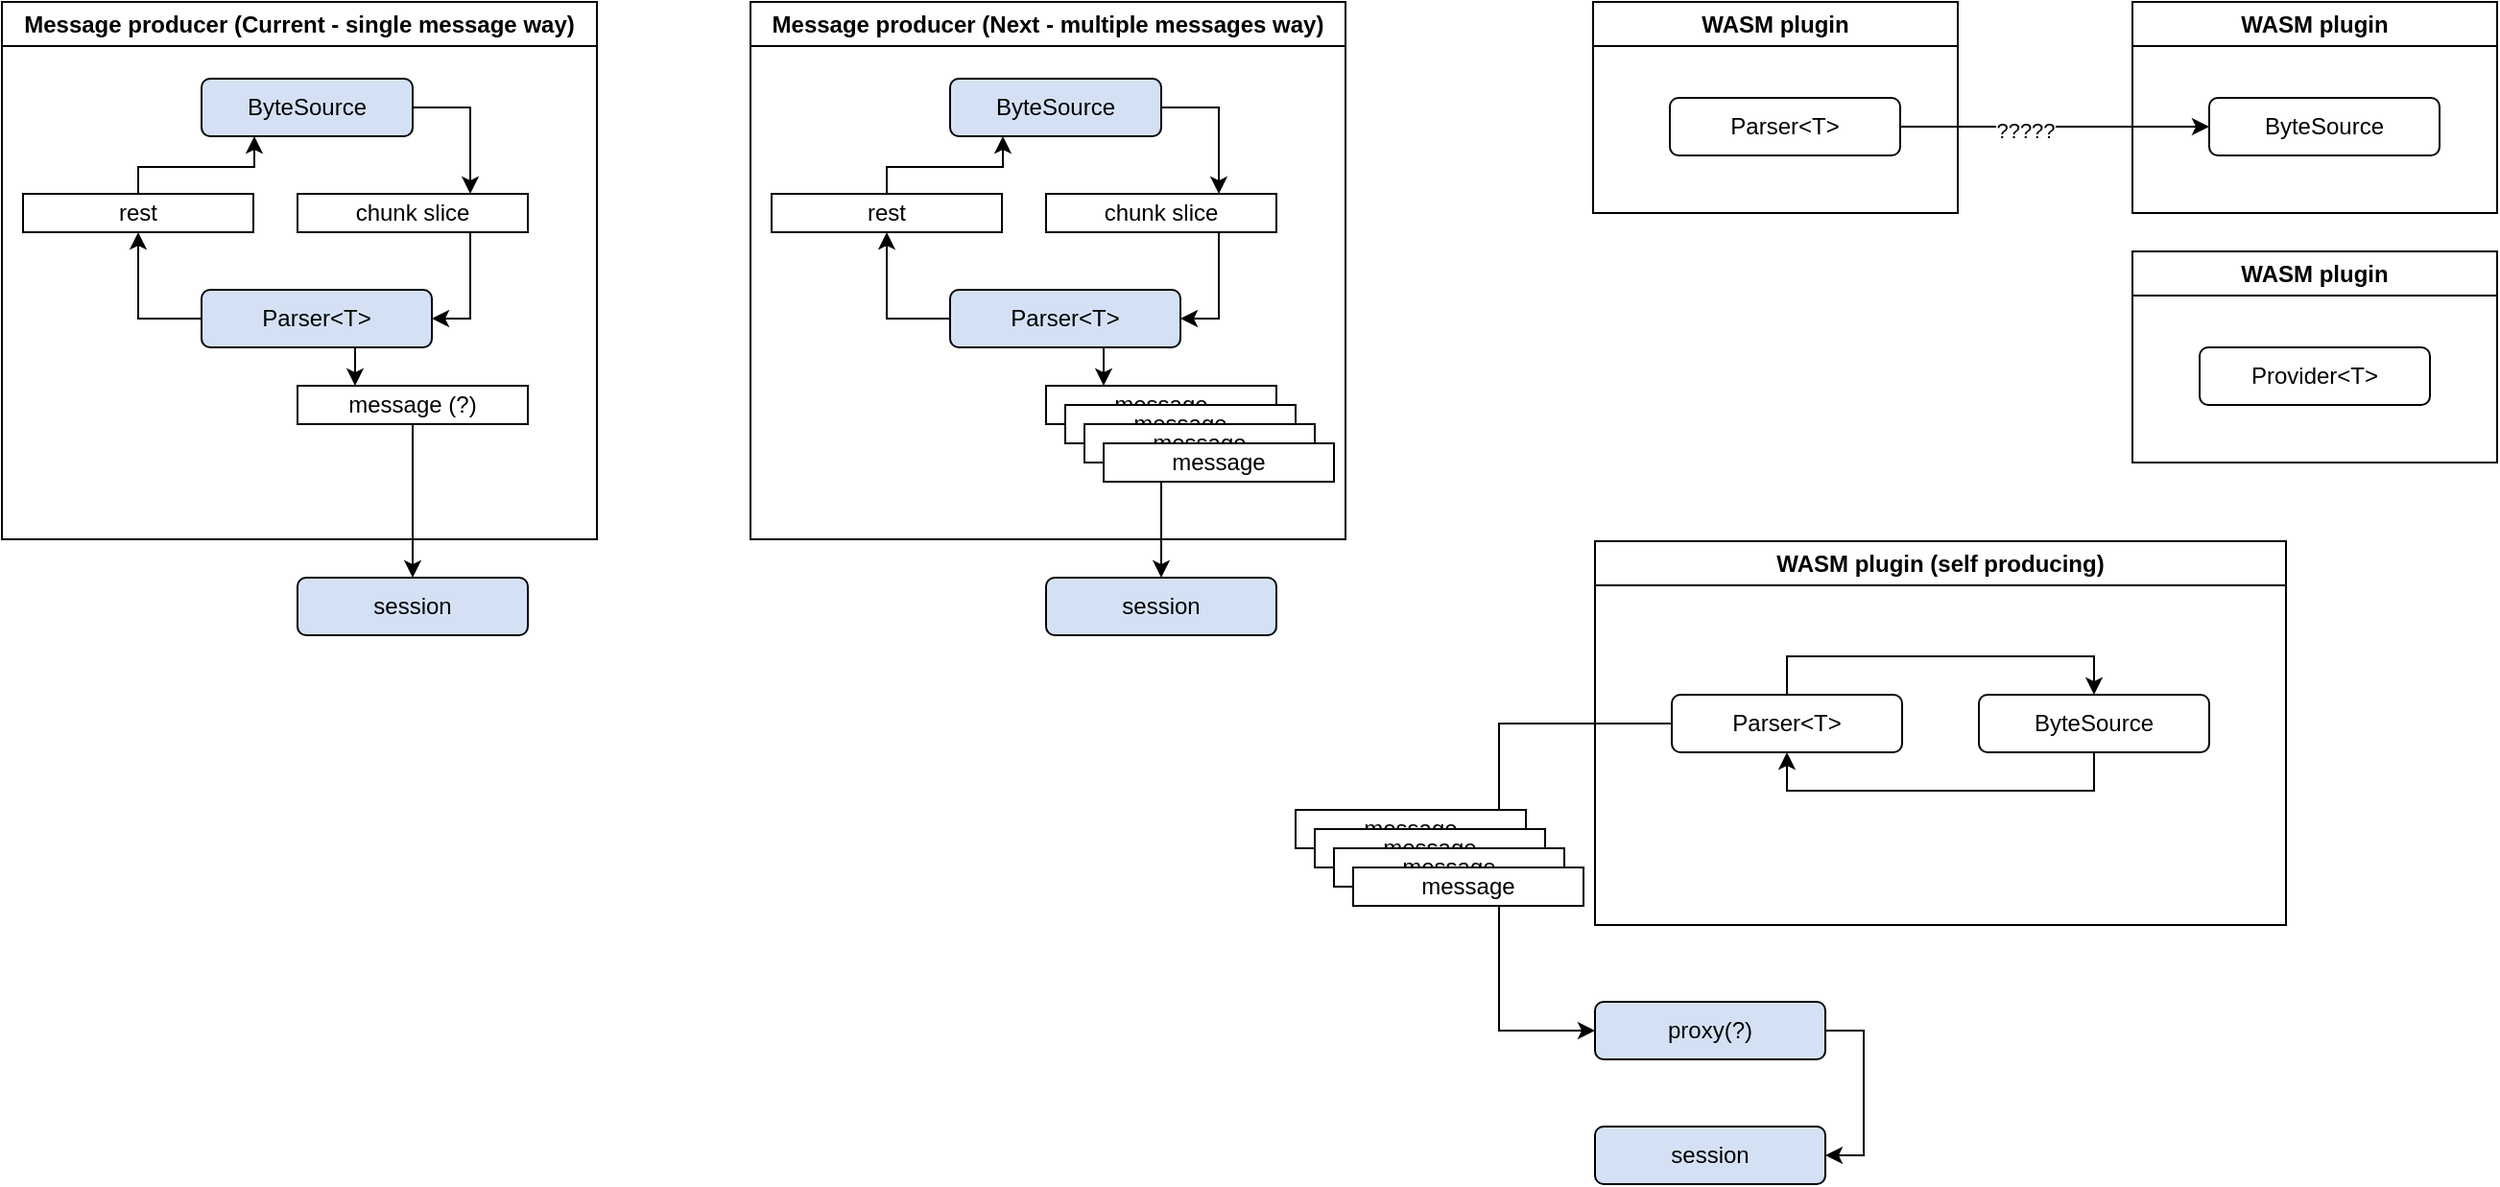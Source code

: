 <mxfile version="24.4.8" type="github">
  <diagram id="C5RBs43oDa-KdzZeNtuy" name="Page-1">
    <mxGraphModel dx="2261" dy="700" grid="1" gridSize="10" guides="1" tooltips="1" connect="1" arrows="1" fold="1" page="1" pageScale="1" pageWidth="827" pageHeight="1169" math="0" shadow="0">
      <root>
        <mxCell id="WIyWlLk6GJQsqaUBKTNV-0" />
        <mxCell id="WIyWlLk6GJQsqaUBKTNV-1" parent="WIyWlLk6GJQsqaUBKTNV-0" />
        <mxCell id="3XZQXlfWW6qlktNeJj7T-0" value="Message producer (Current - single message way)" style="swimlane;whiteSpace=wrap;html=1;" vertex="1" parent="WIyWlLk6GJQsqaUBKTNV-1">
          <mxGeometry x="-510" y="40" width="310" height="280" as="geometry" />
        </mxCell>
        <mxCell id="3XZQXlfWW6qlktNeJj7T-11" style="edgeStyle=orthogonalEdgeStyle;rounded=0;orthogonalLoop=1;jettySize=auto;html=1;exitX=1;exitY=0.5;exitDx=0;exitDy=0;entryX=0.75;entryY=0;entryDx=0;entryDy=0;" edge="1" parent="3XZQXlfWW6qlktNeJj7T-0" source="h4gprxFhjRKRvGBKynTk-0" target="3XZQXlfWW6qlktNeJj7T-10">
          <mxGeometry relative="1" as="geometry" />
        </mxCell>
        <mxCell id="h4gprxFhjRKRvGBKynTk-0" value="ByteSource" style="rounded=1;whiteSpace=wrap;html=1;fillColor=#D4E1F5;" parent="3XZQXlfWW6qlktNeJj7T-0" vertex="1">
          <mxGeometry x="104" y="40" width="110" height="30" as="geometry" />
        </mxCell>
        <mxCell id="3XZQXlfWW6qlktNeJj7T-12" style="edgeStyle=orthogonalEdgeStyle;rounded=0;orthogonalLoop=1;jettySize=auto;html=1;exitX=0.75;exitY=1;exitDx=0;exitDy=0;entryX=1;entryY=0.5;entryDx=0;entryDy=0;" edge="1" parent="3XZQXlfWW6qlktNeJj7T-0" source="3XZQXlfWW6qlktNeJj7T-10" target="h4gprxFhjRKRvGBKynTk-1">
          <mxGeometry relative="1" as="geometry" />
        </mxCell>
        <mxCell id="3XZQXlfWW6qlktNeJj7T-10" value="chunk slice" style="rounded=0;whiteSpace=wrap;html=1;" vertex="1" parent="3XZQXlfWW6qlktNeJj7T-0">
          <mxGeometry x="154" y="100" width="120" height="20" as="geometry" />
        </mxCell>
        <mxCell id="3XZQXlfWW6qlktNeJj7T-14" style="edgeStyle=orthogonalEdgeStyle;rounded=0;orthogonalLoop=1;jettySize=auto;html=1;exitX=0.75;exitY=1;exitDx=0;exitDy=0;entryX=0.25;entryY=0;entryDx=0;entryDy=0;" edge="1" parent="3XZQXlfWW6qlktNeJj7T-0" source="h4gprxFhjRKRvGBKynTk-1" target="3XZQXlfWW6qlktNeJj7T-13">
          <mxGeometry relative="1" as="geometry" />
        </mxCell>
        <mxCell id="3XZQXlfWW6qlktNeJj7T-16" style="edgeStyle=orthogonalEdgeStyle;rounded=0;orthogonalLoop=1;jettySize=auto;html=1;exitX=0;exitY=0.5;exitDx=0;exitDy=0;" edge="1" parent="3XZQXlfWW6qlktNeJj7T-0" source="h4gprxFhjRKRvGBKynTk-1" target="3XZQXlfWW6qlktNeJj7T-15">
          <mxGeometry relative="1" as="geometry" />
        </mxCell>
        <mxCell id="h4gprxFhjRKRvGBKynTk-1" value="Parser&amp;lt;T&amp;gt;" style="rounded=1;whiteSpace=wrap;html=1;fillColor=#D4E1F5;" parent="3XZQXlfWW6qlktNeJj7T-0" vertex="1">
          <mxGeometry x="104" y="150" width="120" height="30" as="geometry" />
        </mxCell>
        <mxCell id="3XZQXlfWW6qlktNeJj7T-13" value="message (?)" style="rounded=0;whiteSpace=wrap;html=1;" vertex="1" parent="3XZQXlfWW6qlktNeJj7T-0">
          <mxGeometry x="154" y="200" width="120" height="20" as="geometry" />
        </mxCell>
        <mxCell id="3XZQXlfWW6qlktNeJj7T-17" style="edgeStyle=orthogonalEdgeStyle;rounded=0;orthogonalLoop=1;jettySize=auto;html=1;exitX=0.5;exitY=0;exitDx=0;exitDy=0;entryX=0.25;entryY=1;entryDx=0;entryDy=0;" edge="1" parent="3XZQXlfWW6qlktNeJj7T-0" target="h4gprxFhjRKRvGBKynTk-0">
          <mxGeometry relative="1" as="geometry">
            <mxPoint x="71" y="106" as="sourcePoint" />
            <mxPoint x="131.5" y="76" as="targetPoint" />
            <Array as="points">
              <mxPoint x="71" y="86" />
              <mxPoint x="132" y="86" />
            </Array>
          </mxGeometry>
        </mxCell>
        <mxCell id="3XZQXlfWW6qlktNeJj7T-15" value="rest" style="rounded=0;whiteSpace=wrap;html=1;" vertex="1" parent="3XZQXlfWW6qlktNeJj7T-0">
          <mxGeometry x="11" y="100" width="120" height="20" as="geometry" />
        </mxCell>
        <mxCell id="3XZQXlfWW6qlktNeJj7T-4" value="WASM plugin" style="swimlane;whiteSpace=wrap;html=1;" vertex="1" parent="WIyWlLk6GJQsqaUBKTNV-1">
          <mxGeometry x="319" y="40" width="190" height="110" as="geometry" />
        </mxCell>
        <mxCell id="3XZQXlfWW6qlktNeJj7T-5" value="Parser&amp;lt;T&amp;gt;" style="rounded=1;whiteSpace=wrap;html=1;" vertex="1" parent="3XZQXlfWW6qlktNeJj7T-4">
          <mxGeometry x="40" y="50" width="120" height="30" as="geometry" />
        </mxCell>
        <mxCell id="3XZQXlfWW6qlktNeJj7T-7" value="WASM plugin (self producing)" style="swimlane;whiteSpace=wrap;html=1;" vertex="1" parent="WIyWlLk6GJQsqaUBKTNV-1">
          <mxGeometry x="320" y="321" width="360" height="200" as="geometry" />
        </mxCell>
        <mxCell id="3XZQXlfWW6qlktNeJj7T-40" style="edgeStyle=orthogonalEdgeStyle;rounded=0;orthogonalLoop=1;jettySize=auto;html=1;exitX=0.5;exitY=0;exitDx=0;exitDy=0;entryX=0.5;entryY=0;entryDx=0;entryDy=0;" edge="1" parent="3XZQXlfWW6qlktNeJj7T-7" source="3XZQXlfWW6qlktNeJj7T-8" target="3XZQXlfWW6qlktNeJj7T-9">
          <mxGeometry relative="1" as="geometry" />
        </mxCell>
        <mxCell id="3XZQXlfWW6qlktNeJj7T-8" value="Parser&amp;lt;T&amp;gt;" style="rounded=1;whiteSpace=wrap;html=1;" vertex="1" parent="3XZQXlfWW6qlktNeJj7T-7">
          <mxGeometry x="40" y="80" width="120" height="30" as="geometry" />
        </mxCell>
        <mxCell id="3XZQXlfWW6qlktNeJj7T-41" style="edgeStyle=orthogonalEdgeStyle;rounded=0;orthogonalLoop=1;jettySize=auto;html=1;exitX=0.5;exitY=1;exitDx=0;exitDy=0;entryX=0.5;entryY=1;entryDx=0;entryDy=0;" edge="1" parent="3XZQXlfWW6qlktNeJj7T-7" source="3XZQXlfWW6qlktNeJj7T-9" target="3XZQXlfWW6qlktNeJj7T-8">
          <mxGeometry relative="1" as="geometry" />
        </mxCell>
        <mxCell id="3XZQXlfWW6qlktNeJj7T-9" value="ByteSource" style="rounded=1;whiteSpace=wrap;html=1;" vertex="1" parent="3XZQXlfWW6qlktNeJj7T-7">
          <mxGeometry x="200" y="80" width="120" height="30" as="geometry" />
        </mxCell>
        <mxCell id="3XZQXlfWW6qlktNeJj7T-18" style="edgeStyle=orthogonalEdgeStyle;rounded=0;orthogonalLoop=1;jettySize=auto;html=1;exitX=0.5;exitY=1;exitDx=0;exitDy=0;entryX=0.5;entryY=0;entryDx=0;entryDy=0;" edge="1" parent="WIyWlLk6GJQsqaUBKTNV-1" source="3XZQXlfWW6qlktNeJj7T-13" target="3XZQXlfWW6qlktNeJj7T-39">
          <mxGeometry relative="1" as="geometry">
            <mxPoint x="-290" y="340" as="targetPoint" />
          </mxGeometry>
        </mxCell>
        <mxCell id="3XZQXlfWW6qlktNeJj7T-19" value="Message producer (Next - multiple messages way)" style="swimlane;whiteSpace=wrap;html=1;" vertex="1" parent="WIyWlLk6GJQsqaUBKTNV-1">
          <mxGeometry x="-120" y="40" width="310" height="280" as="geometry" />
        </mxCell>
        <mxCell id="3XZQXlfWW6qlktNeJj7T-20" style="edgeStyle=orthogonalEdgeStyle;rounded=0;orthogonalLoop=1;jettySize=auto;html=1;exitX=1;exitY=0.5;exitDx=0;exitDy=0;entryX=0.75;entryY=0;entryDx=0;entryDy=0;" edge="1" parent="3XZQXlfWW6qlktNeJj7T-19" source="3XZQXlfWW6qlktNeJj7T-21" target="3XZQXlfWW6qlktNeJj7T-23">
          <mxGeometry relative="1" as="geometry" />
        </mxCell>
        <mxCell id="3XZQXlfWW6qlktNeJj7T-21" value="ByteSource" style="rounded=1;whiteSpace=wrap;html=1;fillColor=#D4E1F5;" vertex="1" parent="3XZQXlfWW6qlktNeJj7T-19">
          <mxGeometry x="104" y="40" width="110" height="30" as="geometry" />
        </mxCell>
        <mxCell id="3XZQXlfWW6qlktNeJj7T-22" style="edgeStyle=orthogonalEdgeStyle;rounded=0;orthogonalLoop=1;jettySize=auto;html=1;exitX=0.75;exitY=1;exitDx=0;exitDy=0;entryX=1;entryY=0.5;entryDx=0;entryDy=0;" edge="1" parent="3XZQXlfWW6qlktNeJj7T-19" source="3XZQXlfWW6qlktNeJj7T-23" target="3XZQXlfWW6qlktNeJj7T-26">
          <mxGeometry relative="1" as="geometry" />
        </mxCell>
        <mxCell id="3XZQXlfWW6qlktNeJj7T-23" value="chunk slice" style="rounded=0;whiteSpace=wrap;html=1;" vertex="1" parent="3XZQXlfWW6qlktNeJj7T-19">
          <mxGeometry x="154" y="100" width="120" height="20" as="geometry" />
        </mxCell>
        <mxCell id="3XZQXlfWW6qlktNeJj7T-24" style="edgeStyle=orthogonalEdgeStyle;rounded=0;orthogonalLoop=1;jettySize=auto;html=1;exitX=0.75;exitY=1;exitDx=0;exitDy=0;entryX=0.25;entryY=0;entryDx=0;entryDy=0;" edge="1" parent="3XZQXlfWW6qlktNeJj7T-19" source="3XZQXlfWW6qlktNeJj7T-26" target="3XZQXlfWW6qlktNeJj7T-27">
          <mxGeometry relative="1" as="geometry" />
        </mxCell>
        <mxCell id="3XZQXlfWW6qlktNeJj7T-25" style="edgeStyle=orthogonalEdgeStyle;rounded=0;orthogonalLoop=1;jettySize=auto;html=1;exitX=0;exitY=0.5;exitDx=0;exitDy=0;" edge="1" parent="3XZQXlfWW6qlktNeJj7T-19" source="3XZQXlfWW6qlktNeJj7T-26" target="3XZQXlfWW6qlktNeJj7T-29">
          <mxGeometry relative="1" as="geometry" />
        </mxCell>
        <mxCell id="3XZQXlfWW6qlktNeJj7T-26" value="Parser&amp;lt;T&amp;gt;" style="rounded=1;whiteSpace=wrap;html=1;fillColor=#D4E1F5;" vertex="1" parent="3XZQXlfWW6qlktNeJj7T-19">
          <mxGeometry x="104" y="150" width="120" height="30" as="geometry" />
        </mxCell>
        <mxCell id="3XZQXlfWW6qlktNeJj7T-27" value="message" style="rounded=0;whiteSpace=wrap;html=1;" vertex="1" parent="3XZQXlfWW6qlktNeJj7T-19">
          <mxGeometry x="154" y="200" width="120" height="20" as="geometry" />
        </mxCell>
        <mxCell id="3XZQXlfWW6qlktNeJj7T-28" style="edgeStyle=orthogonalEdgeStyle;rounded=0;orthogonalLoop=1;jettySize=auto;html=1;exitX=0.5;exitY=0;exitDx=0;exitDy=0;entryX=0.25;entryY=1;entryDx=0;entryDy=0;" edge="1" parent="3XZQXlfWW6qlktNeJj7T-19" target="3XZQXlfWW6qlktNeJj7T-21">
          <mxGeometry relative="1" as="geometry">
            <mxPoint x="71" y="106" as="sourcePoint" />
            <mxPoint x="131.5" y="76" as="targetPoint" />
            <Array as="points">
              <mxPoint x="71" y="86" />
              <mxPoint x="132" y="86" />
            </Array>
          </mxGeometry>
        </mxCell>
        <mxCell id="3XZQXlfWW6qlktNeJj7T-29" value="rest" style="rounded=0;whiteSpace=wrap;html=1;" vertex="1" parent="3XZQXlfWW6qlktNeJj7T-19">
          <mxGeometry x="11" y="100" width="120" height="20" as="geometry" />
        </mxCell>
        <mxCell id="3XZQXlfWW6qlktNeJj7T-34" value="message" style="rounded=0;whiteSpace=wrap;html=1;" vertex="1" parent="WIyWlLk6GJQsqaUBKTNV-1">
          <mxGeometry x="44" y="250" width="120" height="20" as="geometry" />
        </mxCell>
        <mxCell id="3XZQXlfWW6qlktNeJj7T-35" value="message" style="rounded=0;whiteSpace=wrap;html=1;" vertex="1" parent="WIyWlLk6GJQsqaUBKTNV-1">
          <mxGeometry x="54" y="260" width="120" height="20" as="geometry" />
        </mxCell>
        <mxCell id="3XZQXlfWW6qlktNeJj7T-38" style="edgeStyle=orthogonalEdgeStyle;rounded=0;orthogonalLoop=1;jettySize=auto;html=1;exitX=0.25;exitY=1;exitDx=0;exitDy=0;entryX=0.5;entryY=0;entryDx=0;entryDy=0;" edge="1" parent="WIyWlLk6GJQsqaUBKTNV-1" source="3XZQXlfWW6qlktNeJj7T-36" target="3XZQXlfWW6qlktNeJj7T-37">
          <mxGeometry relative="1" as="geometry" />
        </mxCell>
        <mxCell id="3XZQXlfWW6qlktNeJj7T-36" value="message" style="rounded=0;whiteSpace=wrap;html=1;" vertex="1" parent="WIyWlLk6GJQsqaUBKTNV-1">
          <mxGeometry x="64" y="270" width="120" height="20" as="geometry" />
        </mxCell>
        <mxCell id="3XZQXlfWW6qlktNeJj7T-37" value="session" style="rounded=1;whiteSpace=wrap;html=1;fillColor=#D4E1F5;" vertex="1" parent="WIyWlLk6GJQsqaUBKTNV-1">
          <mxGeometry x="34" y="340" width="120" height="30" as="geometry" />
        </mxCell>
        <mxCell id="3XZQXlfWW6qlktNeJj7T-39" value="session" style="rounded=1;whiteSpace=wrap;html=1;fillColor=#D4E1F5;" vertex="1" parent="WIyWlLk6GJQsqaUBKTNV-1">
          <mxGeometry x="-356" y="340" width="120" height="30" as="geometry" />
        </mxCell>
        <mxCell id="3XZQXlfWW6qlktNeJj7T-42" value="session" style="rounded=1;whiteSpace=wrap;html=1;fillColor=#D4E1F5;" vertex="1" parent="WIyWlLk6GJQsqaUBKTNV-1">
          <mxGeometry x="320" y="626" width="120" height="30" as="geometry" />
        </mxCell>
        <mxCell id="3XZQXlfWW6qlktNeJj7T-45" style="edgeStyle=orthogonalEdgeStyle;rounded=0;orthogonalLoop=1;jettySize=auto;html=1;exitX=1;exitY=0.5;exitDx=0;exitDy=0;entryX=1;entryY=0.5;entryDx=0;entryDy=0;" edge="1" parent="WIyWlLk6GJQsqaUBKTNV-1" source="3XZQXlfWW6qlktNeJj7T-43" target="3XZQXlfWW6qlktNeJj7T-42">
          <mxGeometry relative="1" as="geometry" />
        </mxCell>
        <mxCell id="3XZQXlfWW6qlktNeJj7T-43" value="proxy(?)" style="rounded=1;whiteSpace=wrap;html=1;fillColor=#D4E1F5;" vertex="1" parent="WIyWlLk6GJQsqaUBKTNV-1">
          <mxGeometry x="320" y="561" width="120" height="30" as="geometry" />
        </mxCell>
        <mxCell id="3XZQXlfWW6qlktNeJj7T-44" style="edgeStyle=orthogonalEdgeStyle;rounded=0;orthogonalLoop=1;jettySize=auto;html=1;exitX=0;exitY=0.5;exitDx=0;exitDy=0;entryX=0;entryY=0.5;entryDx=0;entryDy=0;" edge="1" parent="WIyWlLk6GJQsqaUBKTNV-1" source="3XZQXlfWW6qlktNeJj7T-8" target="3XZQXlfWW6qlktNeJj7T-43">
          <mxGeometry relative="1" as="geometry">
            <Array as="points">
              <mxPoint x="270" y="416" />
              <mxPoint x="270" y="576" />
            </Array>
          </mxGeometry>
        </mxCell>
        <mxCell id="3XZQXlfWW6qlktNeJj7T-46" value="message" style="rounded=0;whiteSpace=wrap;html=1;" vertex="1" parent="WIyWlLk6GJQsqaUBKTNV-1">
          <mxGeometry x="164" y="461" width="120" height="20" as="geometry" />
        </mxCell>
        <mxCell id="3XZQXlfWW6qlktNeJj7T-47" value="message" style="rounded=0;whiteSpace=wrap;html=1;" vertex="1" parent="WIyWlLk6GJQsqaUBKTNV-1">
          <mxGeometry x="174" y="471" width="120" height="20" as="geometry" />
        </mxCell>
        <mxCell id="3XZQXlfWW6qlktNeJj7T-48" value="message" style="rounded=0;whiteSpace=wrap;html=1;" vertex="1" parent="WIyWlLk6GJQsqaUBKTNV-1">
          <mxGeometry x="184" y="481" width="120" height="20" as="geometry" />
        </mxCell>
        <mxCell id="3XZQXlfWW6qlktNeJj7T-49" value="message" style="rounded=0;whiteSpace=wrap;html=1;" vertex="1" parent="WIyWlLk6GJQsqaUBKTNV-1">
          <mxGeometry x="194" y="491" width="120" height="20" as="geometry" />
        </mxCell>
        <mxCell id="3XZQXlfWW6qlktNeJj7T-50" value="WASM plugin" style="swimlane;whiteSpace=wrap;html=1;" vertex="1" parent="WIyWlLk6GJQsqaUBKTNV-1">
          <mxGeometry x="600" y="40" width="190" height="110" as="geometry" />
        </mxCell>
        <mxCell id="3XZQXlfWW6qlktNeJj7T-51" value="ByteSource" style="rounded=1;whiteSpace=wrap;html=1;" vertex="1" parent="3XZQXlfWW6qlktNeJj7T-50">
          <mxGeometry x="40" y="50" width="120" height="30" as="geometry" />
        </mxCell>
        <mxCell id="3XZQXlfWW6qlktNeJj7T-52" style="edgeStyle=orthogonalEdgeStyle;rounded=0;orthogonalLoop=1;jettySize=auto;html=1;exitX=1;exitY=0.5;exitDx=0;exitDy=0;entryX=0;entryY=0.5;entryDx=0;entryDy=0;" edge="1" parent="WIyWlLk6GJQsqaUBKTNV-1" source="3XZQXlfWW6qlktNeJj7T-5" target="3XZQXlfWW6qlktNeJj7T-51">
          <mxGeometry relative="1" as="geometry" />
        </mxCell>
        <mxCell id="3XZQXlfWW6qlktNeJj7T-53" value="?????" style="edgeLabel;html=1;align=center;verticalAlign=middle;resizable=0;points=[];" vertex="1" connectable="0" parent="3XZQXlfWW6qlktNeJj7T-52">
          <mxGeometry x="-0.193" y="-2" relative="1" as="geometry">
            <mxPoint as="offset" />
          </mxGeometry>
        </mxCell>
        <mxCell id="3XZQXlfWW6qlktNeJj7T-55" value="WASM plugin" style="swimlane;whiteSpace=wrap;html=1;" vertex="1" parent="WIyWlLk6GJQsqaUBKTNV-1">
          <mxGeometry x="600" y="170" width="190" height="110" as="geometry" />
        </mxCell>
        <mxCell id="3XZQXlfWW6qlktNeJj7T-54" value="Provider&amp;lt;T&amp;gt;" style="rounded=1;whiteSpace=wrap;html=1;" vertex="1" parent="3XZQXlfWW6qlktNeJj7T-55">
          <mxGeometry x="35" y="50" width="120" height="30" as="geometry" />
        </mxCell>
      </root>
    </mxGraphModel>
  </diagram>
</mxfile>
